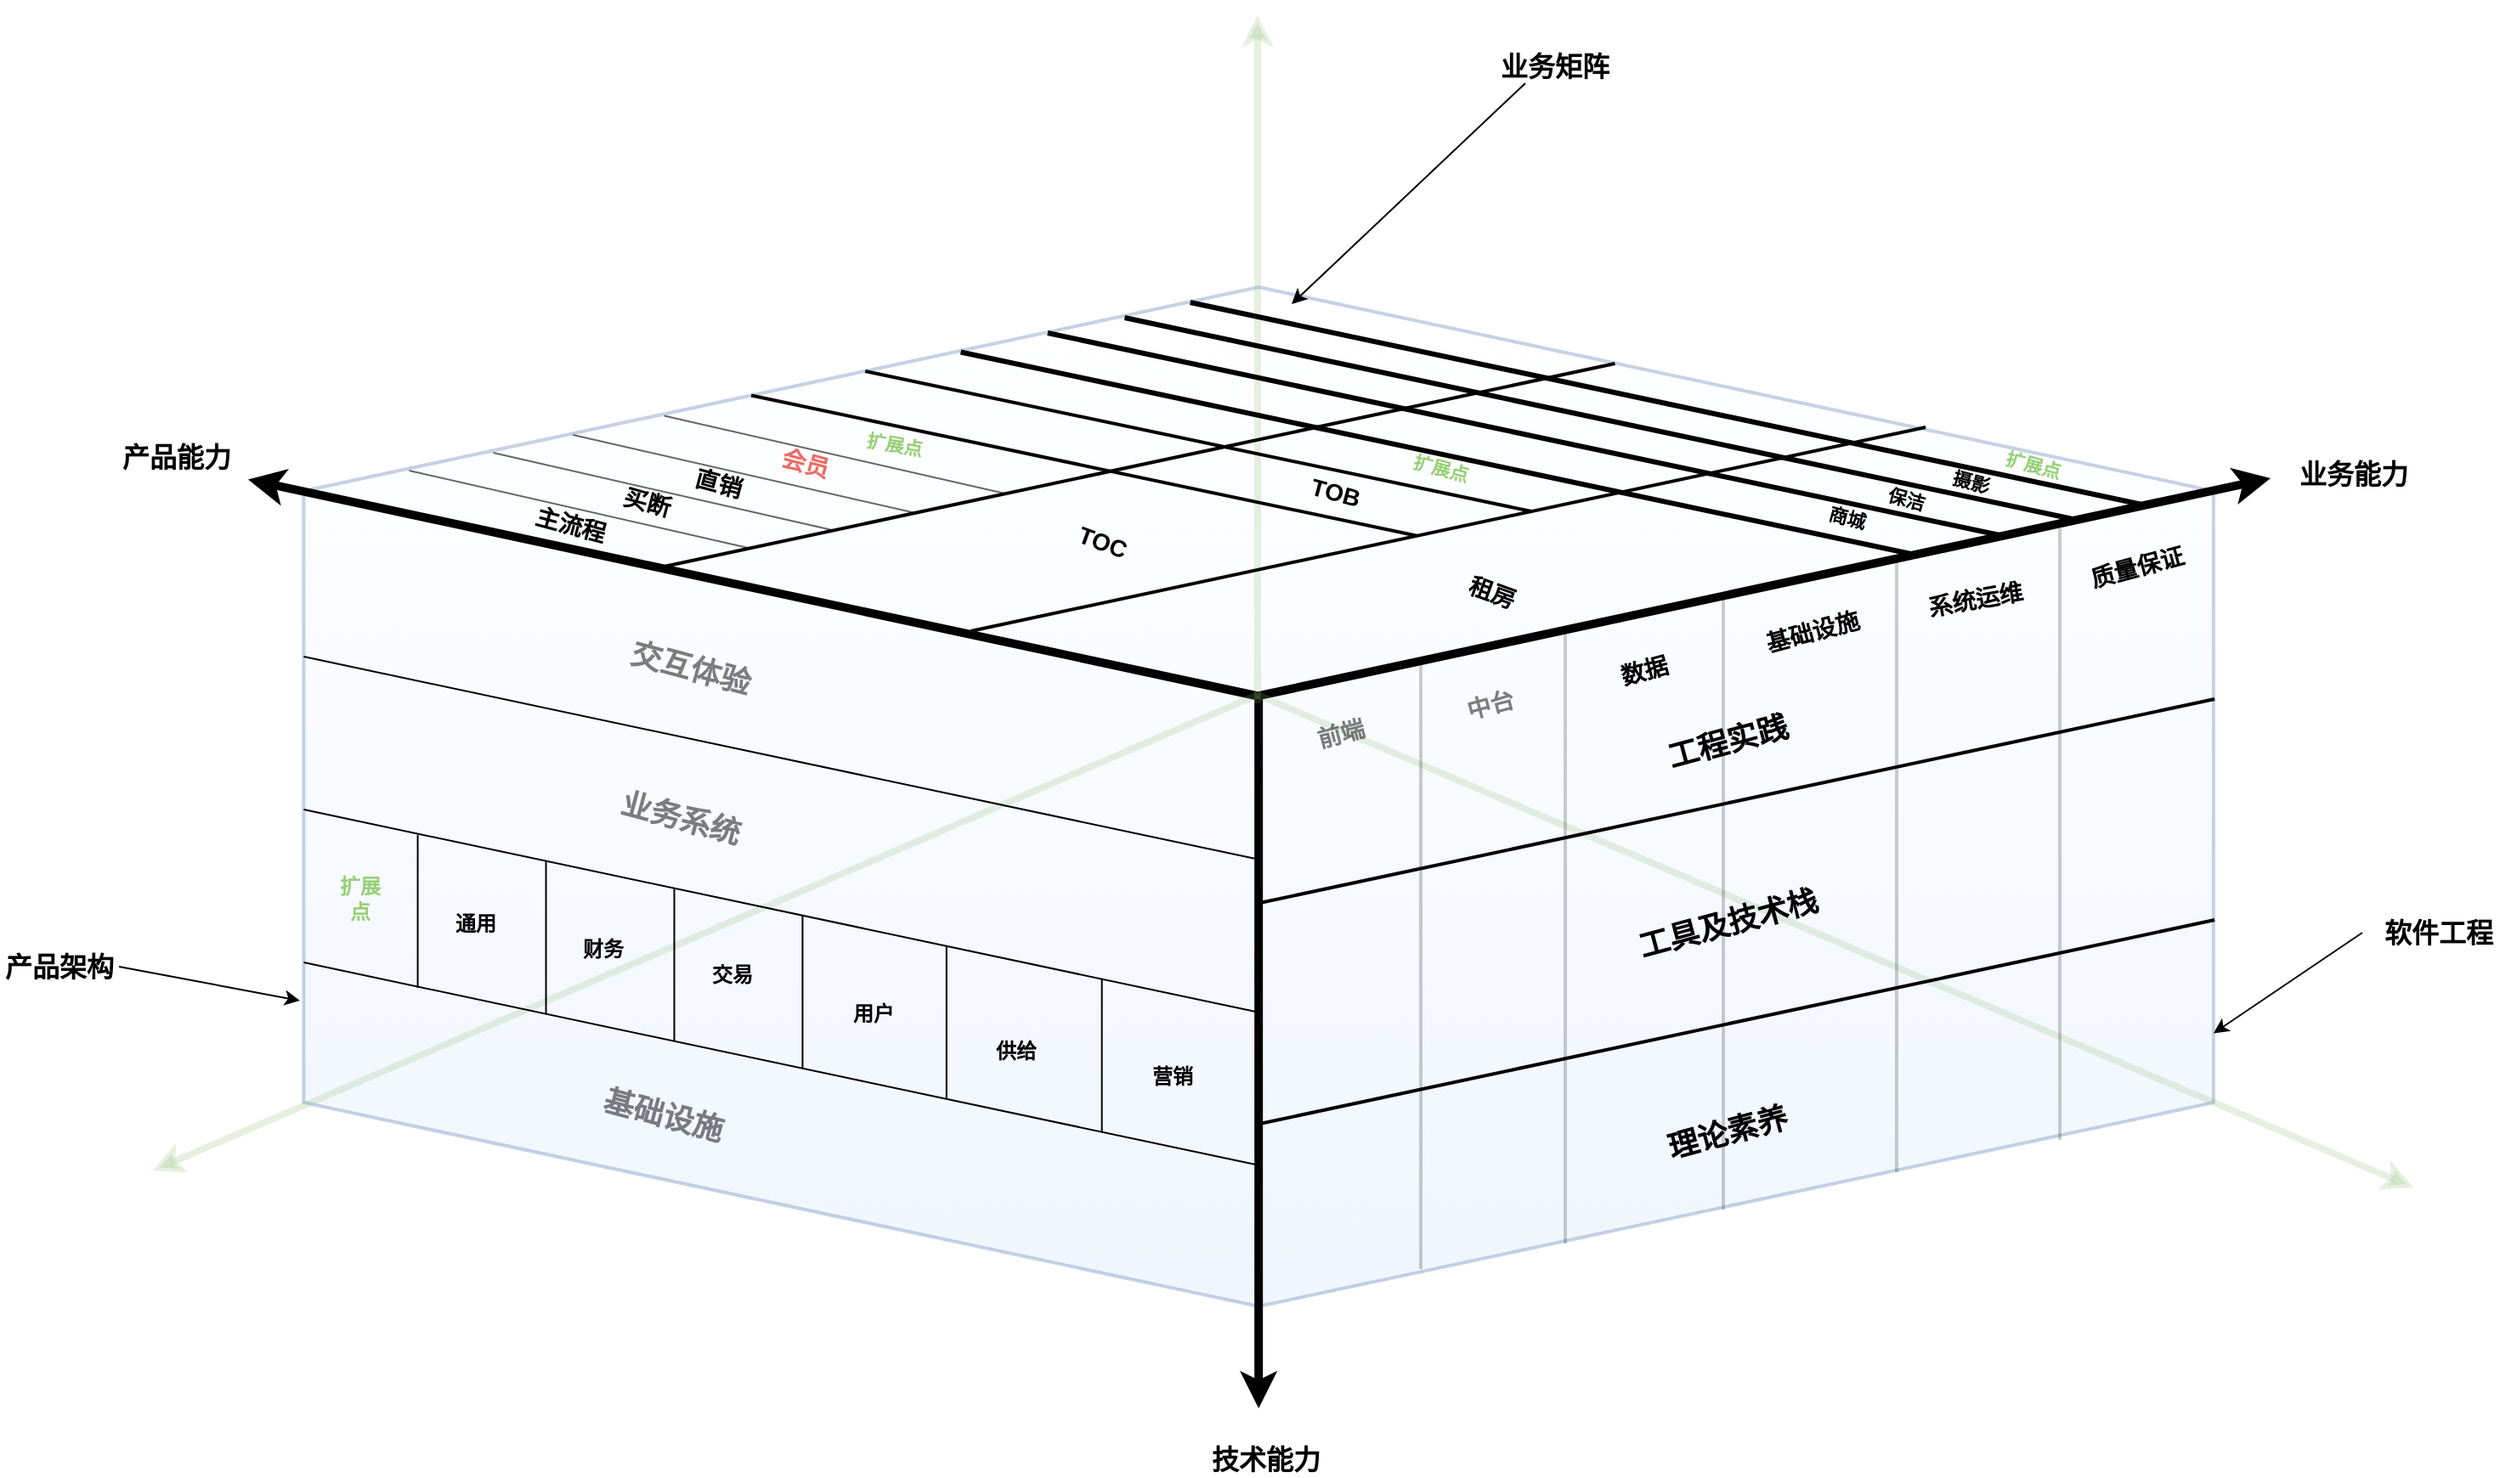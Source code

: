 <mxfile version="12.9.3" type="github" pages="3">
  <diagram id="XfgUZCqZ-UhJJhVUizb4" name="框架">
    <mxGraphModel dx="1321" dy="695" grid="1" gridSize="10" guides="1" tooltips="1" connect="1" arrows="1" fold="1" page="1" pageScale="1" pageWidth="827" pageHeight="1169" math="0" shadow="0">
      <root>
        <mxCell id="BNlpcu6FY4RgHqhrOH3b-0" />
        <mxCell id="e3R8xtYoDrwRmVbws1Fm-52" value="背景" parent="BNlpcu6FY4RgHqhrOH3b-0" />
        <mxCell id="e3R8xtYoDrwRmVbws1Fm-53" value="" style="html=1;verticalLabelPosition=bottom;align=center;labelBackgroundColor=#ffffff;verticalAlign=top;strokeWidth=2;strokeColor=#6c8ebf;shadow=0;dashed=0;shape=mxgraph.ios7.icons.cube;fillColor=#dae8fc;gradientColor=#FFFFFF;gradientDirection=north;opacity=40;" parent="e3R8xtYoDrwRmVbws1Fm-52" vertex="1">
          <mxGeometry x="268.706" y="260" width="1123.749" height="600" as="geometry" />
        </mxCell>
        <mxCell id="e3R8xtYoDrwRmVbws1Fm-64" value="" style="endArrow=classic;html=1;exitX=0.25;exitY=1;exitDx=0;exitDy=0;" parent="e3R8xtYoDrwRmVbws1Fm-52" source="e3R8xtYoDrwRmVbws1Fm-66" edge="1">
          <mxGeometry width="50" height="50" relative="1" as="geometry">
            <mxPoint x="790" y="160" as="sourcePoint" />
            <mxPoint x="850" y="270" as="targetPoint" />
          </mxGeometry>
        </mxCell>
        <mxCell id="e3R8xtYoDrwRmVbws1Fm-65" value="底层框架" parent="BNlpcu6FY4RgHqhrOH3b-0" />
        <mxCell id="e3R8xtYoDrwRmVbws1Fm-73" value="演进力量分析" parent="BNlpcu6FY4RgHqhrOH3b-0" />
        <mxCell id="e3R8xtYoDrwRmVbws1Fm-74" value="&lt;span style=&quot;font-size: 16px&quot;&gt;&lt;b&gt;产品能力&lt;/b&gt;&lt;/span&gt;" style="text;html=1;strokeColor=none;fillColor=none;align=center;verticalAlign=middle;whiteSpace=wrap;rounded=0;" parent="e3R8xtYoDrwRmVbws1Fm-73" vertex="1">
          <mxGeometry x="158.57" y="350" width="70" height="20" as="geometry" />
        </mxCell>
        <mxCell id="e3R8xtYoDrwRmVbws1Fm-75" value="" style="endArrow=classic;html=1;exitX=0.499;exitY=0.4;exitDx=0;exitDy=0;exitPerimeter=0;strokeWidth=5;" parent="e3R8xtYoDrwRmVbws1Fm-73" edge="1">
          <mxGeometry width="50" height="50" relative="1" as="geometry">
            <mxPoint x="830.296" y="500.75" as="sourcePoint" />
            <mxPoint x="236" y="373.25" as="targetPoint" />
          </mxGeometry>
        </mxCell>
        <mxCell id="e3R8xtYoDrwRmVbws1Fm-76" value="" style="endArrow=classic;html=1;exitX=0.5;exitY=0.401;exitDx=0;exitDy=0;exitPerimeter=0;strokeWidth=5;" parent="e3R8xtYoDrwRmVbws1Fm-73" edge="1">
          <mxGeometry width="50" height="50" relative="1" as="geometry">
            <mxPoint x="830.581" y="500.6" as="sourcePoint" />
            <mxPoint x="1426" y="372.5" as="targetPoint" />
          </mxGeometry>
        </mxCell>
        <mxCell id="e3R8xtYoDrwRmVbws1Fm-77" value="" style="endArrow=classic;html=1;strokeWidth=5;exitX=0.5;exitY=0.4;exitDx=0;exitDy=0;exitPerimeter=0;" parent="e3R8xtYoDrwRmVbws1Fm-73" edge="1">
          <mxGeometry width="50" height="50" relative="1" as="geometry">
            <mxPoint x="830.581" y="500" as="sourcePoint" />
            <mxPoint x="830.581" y="920" as="targetPoint" />
          </mxGeometry>
        </mxCell>
        <mxCell id="e3R8xtYoDrwRmVbws1Fm-78" value="&lt;span style=&quot;font-size: 16px&quot;&gt;&lt;b&gt;业务能力&lt;/b&gt;&lt;/span&gt;" style="text;html=1;strokeColor=none;fillColor=none;align=center;verticalAlign=middle;whiteSpace=wrap;rounded=0;" parent="e3R8xtYoDrwRmVbws1Fm-73" vertex="1">
          <mxGeometry x="1440" y="360" width="70" height="20" as="geometry" />
        </mxCell>
        <mxCell id="e3R8xtYoDrwRmVbws1Fm-79" value="&lt;span style=&quot;font-size: 16px&quot;&gt;&lt;b&gt;技术能力&lt;/b&gt;&lt;/span&gt;" style="text;html=1;strokeColor=none;fillColor=none;align=center;verticalAlign=middle;whiteSpace=wrap;rounded=0;" parent="e3R8xtYoDrwRmVbws1Fm-73" vertex="1">
          <mxGeometry x="800" y="940" width="70" height="20" as="geometry" />
        </mxCell>
        <mxCell id="e3R8xtYoDrwRmVbws1Fm-80" value="" style="endArrow=classic;html=1;fillColor=#d5e8d4;strokeColor=#82b366;strokeWidth=4;opacity=20;" parent="e3R8xtYoDrwRmVbws1Fm-73" edge="1">
          <mxGeometry width="50" height="50" relative="1" as="geometry">
            <mxPoint x="830" y="500" as="sourcePoint" />
            <mxPoint x="1510" y="790" as="targetPoint" />
          </mxGeometry>
        </mxCell>
        <mxCell id="e3R8xtYoDrwRmVbws1Fm-82" value="" style="endArrow=classic;html=1;fillColor=#d5e8d4;strokeColor=#82b366;opacity=20;strokeWidth=4;" parent="e3R8xtYoDrwRmVbws1Fm-73" edge="1">
          <mxGeometry width="50" height="50" relative="1" as="geometry">
            <mxPoint x="830" y="505" as="sourcePoint" />
            <mxPoint x="830" y="100" as="targetPoint" />
          </mxGeometry>
        </mxCell>
        <mxCell id="e3R8xtYoDrwRmVbws1Fm-83" value="" style="endArrow=classic;html=1;fillColor=#d5e8d4;strokeColor=#82b366;strokeWidth=4;opacity=20;" parent="e3R8xtYoDrwRmVbws1Fm-73" edge="1">
          <mxGeometry width="50" height="50" relative="1" as="geometry">
            <mxPoint x="830" y="500" as="sourcePoint" />
            <mxPoint x="180" y="780" as="targetPoint" />
          </mxGeometry>
        </mxCell>
        <mxCell id="BNlpcu6FY4RgHqhrOH3b-1" value="产品架构" parent="BNlpcu6FY4RgHqhrOH3b-0" />
        <mxCell id="e3R8xtYoDrwRmVbws1Fm-68" value="" style="endArrow=classic;html=1;entryX=-0.002;entryY=0.7;entryDx=0;entryDy=0;entryPerimeter=0;exitX=1;exitY=0.5;exitDx=0;exitDy=0;" parent="BNlpcu6FY4RgHqhrOH3b-1" source="e3R8xtYoDrwRmVbws1Fm-69" target="e3R8xtYoDrwRmVbws1Fm-53" edge="1">
          <mxGeometry width="50" height="50" relative="1" as="geometry">
            <mxPoint x="210" y="830" as="sourcePoint" />
            <mxPoint x="260" y="780" as="targetPoint" />
          </mxGeometry>
        </mxCell>
        <mxCell id="e3R8xtYoDrwRmVbws1Fm-70" value="" style="endArrow=classic;html=1;entryX=1;entryY=0.732;entryDx=0;entryDy=0;entryPerimeter=0;" parent="BNlpcu6FY4RgHqhrOH3b-1" target="e3R8xtYoDrwRmVbws1Fm-53" edge="1">
          <mxGeometry width="50" height="50" relative="1" as="geometry">
            <mxPoint x="1480" y="640" as="sourcePoint" />
            <mxPoint x="1510" y="800" as="targetPoint" />
          </mxGeometry>
        </mxCell>
        <mxCell id="e3R8xtYoDrwRmVbws1Fm-1" value="业务矩阵" parent="BNlpcu6FY4RgHqhrOH3b-0" />
        <mxCell id="e3R8xtYoDrwRmVbws1Fm-4" value="" style="endArrow=none;html=1;exitX=0.5;exitY=0.999;exitDx=0;exitDy=0;exitPerimeter=0;entryX=0;entryY=0.8;entryDx=0;entryDy=0;entryPerimeter=0;" parent="e3R8xtYoDrwRmVbws1Fm-1" edge="1">
          <mxGeometry width="50" height="50" relative="1" as="geometry">
            <mxPoint x="830.581" y="686.9" as="sourcePoint" />
            <mxPoint x="268.706" y="567.5" as="targetPoint" />
          </mxGeometry>
        </mxCell>
        <mxCell id="e3R8xtYoDrwRmVbws1Fm-5" value="" style="endArrow=none;html=1;exitX=0.5;exitY=0.999;exitDx=0;exitDy=0;exitPerimeter=0;entryX=0;entryY=0.8;entryDx=0;entryDy=0;entryPerimeter=0;" parent="e3R8xtYoDrwRmVbws1Fm-1" edge="1">
          <mxGeometry width="50" height="50" relative="1" as="geometry">
            <mxPoint x="830.581" y="776.9" as="sourcePoint" />
            <mxPoint x="268.706" y="657.5" as="targetPoint" />
          </mxGeometry>
        </mxCell>
        <mxCell id="e3R8xtYoDrwRmVbws1Fm-6" value="" style="endArrow=none;html=1;exitX=0.5;exitY=0.999;exitDx=0;exitDy=0;exitPerimeter=0;entryX=0;entryY=0.8;entryDx=0;entryDy=0;entryPerimeter=0;" parent="e3R8xtYoDrwRmVbws1Fm-1" edge="1">
          <mxGeometry width="50" height="50" relative="1" as="geometry">
            <mxPoint x="830.581" y="596.9" as="sourcePoint" />
            <mxPoint x="268.706" y="477.5" as="targetPoint" />
          </mxGeometry>
        </mxCell>
        <mxCell id="e3R8xtYoDrwRmVbws1Fm-7" value="" style="endArrow=none;html=1;exitX=0.5;exitY=0.999;exitDx=0;exitDy=0;exitPerimeter=0;entryX=0;entryY=0.8;entryDx=0;entryDy=0;entryPerimeter=0;strokeWidth=3;" parent="e3R8xtYoDrwRmVbws1Fm-1" edge="1">
          <mxGeometry width="50" height="50" relative="1" as="geometry">
            <mxPoint x="1217.184" y="417.65" as="sourcePoint" />
            <mxPoint x="655.309" y="298.25" as="targetPoint" />
          </mxGeometry>
        </mxCell>
        <mxCell id="e3R8xtYoDrwRmVbws1Fm-8" value="" style="endArrow=none;html=1;" parent="e3R8xtYoDrwRmVbws1Fm-1" edge="1">
          <mxGeometry width="50" height="50" relative="1" as="geometry">
            <mxPoint x="738.333" y="757.25" as="sourcePoint" />
            <mxPoint x="738.333" y="667.25" as="targetPoint" />
          </mxGeometry>
        </mxCell>
        <mxCell id="e3R8xtYoDrwRmVbws1Fm-9" value="" style="endArrow=none;html=1;" parent="e3R8xtYoDrwRmVbws1Fm-1" edge="1">
          <mxGeometry width="50" height="50" relative="1" as="geometry">
            <mxPoint x="646.923" y="737.75" as="sourcePoint" />
            <mxPoint x="646.923" y="647.75" as="targetPoint" />
          </mxGeometry>
        </mxCell>
        <mxCell id="e3R8xtYoDrwRmVbws1Fm-10" value="" style="endArrow=none;html=1;" parent="e3R8xtYoDrwRmVbws1Fm-1" edge="1">
          <mxGeometry width="50" height="50" relative="1" as="geometry">
            <mxPoint x="562.223" y="719.75" as="sourcePoint" />
            <mxPoint x="562.223" y="629.75" as="targetPoint" />
          </mxGeometry>
        </mxCell>
        <mxCell id="e3R8xtYoDrwRmVbws1Fm-11" value="" style="endArrow=none;html=1;" parent="e3R8xtYoDrwRmVbws1Fm-1" edge="1">
          <mxGeometry width="50" height="50" relative="1" as="geometry">
            <mxPoint x="411.271" y="687.5" as="sourcePoint" />
            <mxPoint x="411.271" y="597.5" as="targetPoint" />
          </mxGeometry>
        </mxCell>
        <mxCell id="e3R8xtYoDrwRmVbws1Fm-12" value="" style="endArrow=none;html=1;" parent="e3R8xtYoDrwRmVbws1Fm-1" edge="1">
          <mxGeometry width="50" height="50" relative="1" as="geometry">
            <mxPoint x="335.796" y="672.5" as="sourcePoint" />
            <mxPoint x="335.796" y="582.5" as="targetPoint" />
          </mxGeometry>
        </mxCell>
        <mxCell id="e3R8xtYoDrwRmVbws1Fm-13" value="" style="endArrow=none;html=1;" parent="e3R8xtYoDrwRmVbws1Fm-1" edge="1">
          <mxGeometry width="50" height="50" relative="1" as="geometry">
            <mxPoint x="486.747" y="704" as="sourcePoint" />
            <mxPoint x="486.747" y="614" as="targetPoint" />
          </mxGeometry>
        </mxCell>
        <mxCell id="e3R8xtYoDrwRmVbws1Fm-14" value="&lt;b&gt;&lt;font style=&quot;font-size: 18px&quot;&gt;业务系统&lt;/font&gt;&lt;/b&gt;" style="text;html=1;strokeColor=none;fillColor=none;align=center;verticalAlign=middle;whiteSpace=wrap;rounded=0;rotation=15;textOpacity=50;" parent="e3R8xtYoDrwRmVbws1Fm-1" vertex="1">
          <mxGeometry x="435.574" y="565.82" width="109.02" height="15.0" as="geometry" />
        </mxCell>
        <mxCell id="e3R8xtYoDrwRmVbws1Fm-15" value="&lt;span style=&quot;font-size: 18px&quot;&gt;&lt;b&gt;交互体验&lt;/b&gt;&lt;/span&gt;" style="text;html=1;strokeColor=none;fillColor=none;align=center;verticalAlign=middle;whiteSpace=wrap;rounded=0;rotation=15;textOpacity=50;" parent="e3R8xtYoDrwRmVbws1Fm-1" vertex="1">
          <mxGeometry x="442.364" y="477.5" width="109.02" height="15.0" as="geometry" />
        </mxCell>
        <mxCell id="e3R8xtYoDrwRmVbws1Fm-16" value="&lt;b&gt;营销&lt;/b&gt;" style="text;html=1;strokeColor=none;fillColor=none;align=center;verticalAlign=middle;whiteSpace=wrap;rounded=0;" parent="e3R8xtYoDrwRmVbws1Fm-1" vertex="1">
          <mxGeometry x="763.491" y="717.5" width="33.545" height="15.0" as="geometry" />
        </mxCell>
        <mxCell id="e3R8xtYoDrwRmVbws1Fm-17" value="&lt;b&gt;供给&lt;/b&gt;" style="text;html=1;strokeColor=none;fillColor=none;align=center;verticalAlign=middle;whiteSpace=wrap;rounded=0;" parent="e3R8xtYoDrwRmVbws1Fm-1" vertex="1">
          <mxGeometry x="671.243" y="702.5" width="33.545" height="15.0" as="geometry" />
        </mxCell>
        <mxCell id="e3R8xtYoDrwRmVbws1Fm-18" value="&lt;b&gt;用户&lt;/b&gt;" style="text;html=1;strokeColor=none;fillColor=none;align=center;verticalAlign=middle;whiteSpace=wrap;rounded=0;" parent="e3R8xtYoDrwRmVbws1Fm-1" vertex="1">
          <mxGeometry x="587.381" y="680" width="33.545" height="15.0" as="geometry" />
        </mxCell>
        <mxCell id="e3R8xtYoDrwRmVbws1Fm-19" value="&lt;b&gt;交易&lt;/b&gt;" style="text;html=1;strokeColor=none;fillColor=none;align=center;verticalAlign=middle;whiteSpace=wrap;rounded=0;" parent="e3R8xtYoDrwRmVbws1Fm-1" vertex="1">
          <mxGeometry x="503.519" y="657.5" width="33.545" height="15.0" as="geometry" />
        </mxCell>
        <mxCell id="e3R8xtYoDrwRmVbws1Fm-20" value="&lt;b&gt;财务&lt;/b&gt;" style="text;html=1;strokeColor=none;fillColor=none;align=center;verticalAlign=middle;whiteSpace=wrap;rounded=0;" parent="e3R8xtYoDrwRmVbws1Fm-1" vertex="1">
          <mxGeometry x="428.044" y="642.5" width="33.545" height="15.0" as="geometry" />
        </mxCell>
        <mxCell id="e3R8xtYoDrwRmVbws1Fm-21" value="&lt;b&gt;通用&lt;/b&gt;" style="text;html=1;strokeColor=none;fillColor=none;align=center;verticalAlign=middle;whiteSpace=wrap;rounded=0;" parent="e3R8xtYoDrwRmVbws1Fm-1" vertex="1">
          <mxGeometry x="352.568" y="627.5" width="33.545" height="15.0" as="geometry" />
        </mxCell>
        <mxCell id="e3R8xtYoDrwRmVbws1Fm-22" value="&lt;b&gt;&lt;font color=&quot;#97d077&quot;&gt;扩展点&lt;/font&gt;&lt;/b&gt;" style="text;html=1;strokeColor=none;fillColor=none;align=center;verticalAlign=middle;whiteSpace=wrap;rounded=0;" parent="e3R8xtYoDrwRmVbws1Fm-1" vertex="1">
          <mxGeometry x="285.479" y="612.5" width="33.545" height="15.0" as="geometry" />
        </mxCell>
        <mxCell id="e3R8xtYoDrwRmVbws1Fm-23" value="&lt;span style=&quot;font-size: 18px&quot;&gt;&lt;b&gt;基础设施&lt;/b&gt;&lt;/span&gt;" style="text;html=1;strokeColor=none;fillColor=none;align=center;verticalAlign=middle;whiteSpace=wrap;rounded=0;rotation=15;opacity=60;textOpacity=50;" parent="e3R8xtYoDrwRmVbws1Fm-1" vertex="1">
          <mxGeometry x="426.06" y="740" width="109.02" height="15.0" as="geometry" />
        </mxCell>
        <mxCell id="e3R8xtYoDrwRmVbws1Fm-27" value="" style="endArrow=none;html=1;exitX=0.5;exitY=0.999;exitDx=0;exitDy=0;exitPerimeter=0;entryX=0;entryY=0.8;entryDx=0;entryDy=0;entryPerimeter=0;strokeWidth=3;" parent="e3R8xtYoDrwRmVbws1Fm-1" edge="1">
          <mxGeometry width="50" height="50" relative="1" as="geometry">
            <mxPoint x="1268.34" y="406.4" as="sourcePoint" />
            <mxPoint x="706.465" y="287" as="targetPoint" />
          </mxGeometry>
        </mxCell>
        <mxCell id="e3R8xtYoDrwRmVbws1Fm-28" value="" style="endArrow=none;html=1;exitX=0.5;exitY=0.999;exitDx=0;exitDy=0;exitPerimeter=0;entryX=0;entryY=0.8;entryDx=0;entryDy=0;entryPerimeter=0;strokeWidth=3;" parent="e3R8xtYoDrwRmVbws1Fm-1" edge="1">
          <mxGeometry width="50" height="50" relative="1" as="geometry">
            <mxPoint x="1313.625" y="397.4" as="sourcePoint" />
            <mxPoint x="751.751" y="278" as="targetPoint" />
          </mxGeometry>
        </mxCell>
        <mxCell id="e3R8xtYoDrwRmVbws1Fm-29" value="" style="endArrow=none;html=1;exitX=0.5;exitY=0.999;exitDx=0;exitDy=0;exitPerimeter=0;entryX=0;entryY=0.8;entryDx=0;entryDy=0;entryPerimeter=0;strokeWidth=3;" parent="e3R8xtYoDrwRmVbws1Fm-1" edge="1">
          <mxGeometry width="50" height="50" relative="1" as="geometry">
            <mxPoint x="1352.202" y="388.4" as="sourcePoint" />
            <mxPoint x="790.327" y="269" as="targetPoint" />
          </mxGeometry>
        </mxCell>
        <mxCell id="e3R8xtYoDrwRmVbws1Fm-30" value="" style="endArrow=none;html=1;strokeWidth=2;exitX=0.5;exitY=1;exitDx=0;exitDy=0;exitPerimeter=0;entryX=1;entryY=0.8;entryDx=0;entryDy=0;entryPerimeter=0;" parent="e3R8xtYoDrwRmVbws1Fm-1" edge="1">
          <mxGeometry width="50" height="50" relative="1" as="geometry">
            <mxPoint x="661.18" y="462.5" as="sourcePoint" />
            <mxPoint x="1223.054" y="342.5" as="targetPoint" />
          </mxGeometry>
        </mxCell>
        <mxCell id="e3R8xtYoDrwRmVbws1Fm-31" value="" style="endArrow=none;html=1;strokeWidth=2;exitX=0.5;exitY=1;exitDx=0;exitDy=0;exitPerimeter=0;entryX=1;entryY=0.8;entryDx=0;entryDy=0;entryPerimeter=0;" parent="e3R8xtYoDrwRmVbws1Fm-1" edge="1">
          <mxGeometry width="50" height="50" relative="1" as="geometry">
            <mxPoint x="478.361" y="425" as="sourcePoint" />
            <mxPoint x="1040.235" y="305" as="targetPoint" />
          </mxGeometry>
        </mxCell>
        <mxCell id="e3R8xtYoDrwRmVbws1Fm-32" value="" style="endArrow=none;html=1;exitX=0.5;exitY=0.999;exitDx=0;exitDy=0;exitPerimeter=0;strokeWidth=2;" parent="e3R8xtYoDrwRmVbws1Fm-1" edge="1">
          <mxGeometry width="50" height="50" relative="1" as="geometry">
            <mxPoint x="923.667" y="406.4" as="sourcePoint" />
            <mxPoint x="532.032" y="323.75" as="targetPoint" />
          </mxGeometry>
        </mxCell>
        <mxCell id="e3R8xtYoDrwRmVbws1Fm-33" value="" style="endArrow=none;html=1;entryX=0.141;entryY=0.145;entryDx=0;entryDy=0;entryPerimeter=0;opacity=60;" parent="e3R8xtYoDrwRmVbws1Fm-1" edge="1">
          <mxGeometry width="50" height="50" relative="1" as="geometry">
            <mxPoint x="627.635" y="392.75" as="sourcePoint" />
            <mxPoint x="427.155" y="347" as="targetPoint" />
          </mxGeometry>
        </mxCell>
        <mxCell id="e3R8xtYoDrwRmVbws1Fm-34" value="&lt;b&gt;&lt;font style=&quot;font-size: 14px&quot;&gt;租房&lt;/font&gt;&lt;/b&gt;" style="text;html=1;strokeColor=none;fillColor=none;align=center;verticalAlign=middle;whiteSpace=wrap;rounded=0;rotation=20;" parent="e3R8xtYoDrwRmVbws1Fm-1" vertex="1">
          <mxGeometry x="939.6" y="432.5" width="56.4" height="15" as="geometry" />
        </mxCell>
        <mxCell id="e3R8xtYoDrwRmVbws1Fm-35" value="&lt;span style=&quot;font-size: 14px&quot;&gt;&lt;b&gt;TOC&lt;/b&gt;&lt;/span&gt;" style="text;html=1;strokeColor=none;fillColor=none;align=center;verticalAlign=middle;whiteSpace=wrap;rounded=0;rotation=20;" parent="e3R8xtYoDrwRmVbws1Fm-1" vertex="1">
          <mxGeometry x="721.56" y="402.5" width="33.545" height="15.0" as="geometry" />
        </mxCell>
        <mxCell id="e3R8xtYoDrwRmVbws1Fm-36" value="&lt;span style=&quot;font-size: 14px&quot;&gt;&lt;b&gt;TOB&lt;/b&gt;&lt;/span&gt;" style="text;html=1;strokeColor=none;fillColor=none;align=center;verticalAlign=middle;whiteSpace=wrap;rounded=0;rotation=15;" parent="e3R8xtYoDrwRmVbws1Fm-1" vertex="1">
          <mxGeometry x="855.13" y="373.5" width="41.87" height="15" as="geometry" />
        </mxCell>
        <mxCell id="e3R8xtYoDrwRmVbws1Fm-37" value="" style="endArrow=none;html=1;exitX=0.5;exitY=0.999;exitDx=0;exitDy=0;exitPerimeter=0;strokeWidth=2;" parent="e3R8xtYoDrwRmVbws1Fm-1" edge="1">
          <mxGeometry width="50" height="50" relative="1" as="geometry">
            <mxPoint x="991.595" y="392.15" as="sourcePoint" />
            <mxPoint x="599.122" y="309.5" as="targetPoint" />
          </mxGeometry>
        </mxCell>
        <mxCell id="e3R8xtYoDrwRmVbws1Fm-38" value="&lt;b&gt;&lt;font style=&quot;font-size: 11px&quot; color=&quot;#97d077&quot;&gt;扩展点&lt;/font&gt;&lt;/b&gt;" style="text;html=1;strokeColor=none;fillColor=none;align=center;verticalAlign=middle;whiteSpace=wrap;rounded=0;rotation=15;" parent="e3R8xtYoDrwRmVbws1Fm-1" vertex="1">
          <mxGeometry x="903.06" y="359.5" width="69.94" height="15" as="geometry" />
        </mxCell>
        <mxCell id="e3R8xtYoDrwRmVbws1Fm-39" value="" style="endArrow=none;html=1;entryX=0.141;entryY=0.145;entryDx=0;entryDy=0;entryPerimeter=0;opacity=60;" parent="e3R8xtYoDrwRmVbws1Fm-1" edge="1">
          <mxGeometry width="50" height="50" relative="1" as="geometry">
            <mxPoint x="531.194" y="413.75" as="sourcePoint" />
            <mxPoint x="330.714" y="368.0" as="targetPoint" />
          </mxGeometry>
        </mxCell>
        <mxCell id="e3R8xtYoDrwRmVbws1Fm-40" value="" style="endArrow=none;html=1;entryX=0.141;entryY=0.145;entryDx=0;entryDy=0;entryPerimeter=0;opacity=60;" parent="e3R8xtYoDrwRmVbws1Fm-1" edge="1">
          <mxGeometry width="50" height="50" relative="1" as="geometry">
            <mxPoint x="580.672" y="403.25" as="sourcePoint" />
            <mxPoint x="380.192" y="357.5" as="targetPoint" />
          </mxGeometry>
        </mxCell>
        <mxCell id="e3R8xtYoDrwRmVbws1Fm-41" value="" style="endArrow=none;html=1;entryX=0.141;entryY=0.145;entryDx=0;entryDy=0;entryPerimeter=0;opacity=60;" parent="e3R8xtYoDrwRmVbws1Fm-1" edge="1">
          <mxGeometry width="50" height="50" relative="1" as="geometry">
            <mxPoint x="681.307" y="381.5" as="sourcePoint" />
            <mxPoint x="480.826" y="335.75" as="targetPoint" />
          </mxGeometry>
        </mxCell>
        <mxCell id="e3R8xtYoDrwRmVbws1Fm-42" value="&lt;span style=&quot;font-size: 11px&quot;&gt;&lt;b&gt;&lt;font color=&quot;#97d077&quot;&gt;扩展点&lt;/font&gt;&lt;/b&gt;&lt;/span&gt;" style="text;html=1;strokeColor=none;fillColor=none;align=center;verticalAlign=middle;whiteSpace=wrap;rounded=0;rotation=15;" parent="e3R8xtYoDrwRmVbws1Fm-1" vertex="1">
          <mxGeometry x="1266" y="357.5" width="40.92" height="15" as="geometry" />
        </mxCell>
        <mxCell id="e3R8xtYoDrwRmVbws1Fm-43" value="&lt;span style=&quot;font-size: 11px&quot;&gt;&lt;b&gt;摄影&lt;/b&gt;&lt;/span&gt;" style="text;html=1;strokeColor=none;fillColor=none;align=center;verticalAlign=middle;whiteSpace=wrap;rounded=0;rotation=15;" parent="e3R8xtYoDrwRmVbws1Fm-1" vertex="1">
          <mxGeometry x="1233.118" y="367.25" width="33.545" height="15.0" as="geometry" />
        </mxCell>
        <mxCell id="e3R8xtYoDrwRmVbws1Fm-44" value="&lt;span style=&quot;font-size: 11px&quot;&gt;&lt;b&gt;保洁&lt;/b&gt;&lt;/span&gt;" style="text;html=1;strokeColor=none;fillColor=none;align=center;verticalAlign=middle;whiteSpace=wrap;rounded=0;rotation=15;" parent="e3R8xtYoDrwRmVbws1Fm-1" vertex="1">
          <mxGeometry x="1194.541" y="377" width="33.545" height="15.0" as="geometry" />
        </mxCell>
        <mxCell id="e3R8xtYoDrwRmVbws1Fm-45" value="&lt;span style=&quot;font-size: 11px&quot;&gt;&lt;b&gt;商城&lt;/b&gt;&lt;/span&gt;" style="text;html=1;strokeColor=none;fillColor=none;align=center;verticalAlign=middle;whiteSpace=wrap;rounded=0;rotation=15;" parent="e3R8xtYoDrwRmVbws1Fm-1" vertex="1">
          <mxGeometry x="1159.998" y="388.5" width="33.545" height="15.0" as="geometry" />
        </mxCell>
        <mxCell id="e3R8xtYoDrwRmVbws1Fm-46" value="&lt;b&gt;&lt;font style=&quot;font-size: 11px&quot; color=&quot;#97d077&quot;&gt;扩展点&lt;/font&gt;&lt;/b&gt;" style="text;html=1;strokeColor=none;fillColor=none;align=center;verticalAlign=middle;whiteSpace=wrap;rounded=0;rotation=10;" parent="e3R8xtYoDrwRmVbws1Fm-1" vertex="1">
          <mxGeometry x="596" y="345.5" width="40.86" height="15" as="geometry" />
        </mxCell>
        <mxCell id="e3R8xtYoDrwRmVbws1Fm-47" value="&lt;span style=&quot;font-size: 14px&quot;&gt;&lt;b&gt;主流程&lt;/b&gt;&lt;/span&gt;" style="text;html=1;strokeColor=none;fillColor=none;align=center;verticalAlign=middle;whiteSpace=wrap;rounded=0;rotation=15;" parent="e3R8xtYoDrwRmVbws1Fm-1" vertex="1">
          <mxGeometry x="394.5" y="392" width="61.5" height="15" as="geometry" />
        </mxCell>
        <mxCell id="e3R8xtYoDrwRmVbws1Fm-48" value="&lt;span style=&quot;font-size: 14px&quot;&gt;&lt;b&gt;买断&lt;/b&gt;&lt;/span&gt;" style="text;html=1;strokeColor=none;fillColor=none;align=center;verticalAlign=middle;whiteSpace=wrap;rounded=0;rotation=15;" parent="e3R8xtYoDrwRmVbws1Fm-1" vertex="1">
          <mxGeometry x="441.43" y="379" width="59.57" height="15" as="geometry" />
        </mxCell>
        <mxCell id="e3R8xtYoDrwRmVbws1Fm-49" value="&lt;span style=&quot;font-size: 14px&quot;&gt;&lt;b&gt;直销&lt;/b&gt;&lt;/span&gt;" style="text;html=1;strokeColor=none;fillColor=none;align=center;verticalAlign=middle;whiteSpace=wrap;rounded=0;rotation=15;" parent="e3R8xtYoDrwRmVbws1Fm-1" vertex="1">
          <mxGeometry x="483.43" y="368" width="59.57" height="15" as="geometry" />
        </mxCell>
        <mxCell id="e3R8xtYoDrwRmVbws1Fm-50" value="&lt;span style=&quot;font-size: 14px&quot;&gt;&lt;b&gt;&lt;font color=&quot;#ea6b66&quot;&gt;会员&lt;/font&gt;&lt;/b&gt;&lt;/span&gt;" style="text;html=1;strokeColor=none;fillColor=none;align=center;verticalAlign=middle;whiteSpace=wrap;rounded=0;rotation=15;" parent="e3R8xtYoDrwRmVbws1Fm-1" vertex="1">
          <mxGeometry x="534" y="356.5" width="59.57" height="15" as="geometry" />
        </mxCell>
        <mxCell id="e3R8xtYoDrwRmVbws1Fm-66" value="&lt;span style=&quot;font-size: 16px&quot;&gt;&lt;b&gt;业务矩阵&lt;/b&gt;&lt;/span&gt;" style="text;html=1;strokeColor=none;fillColor=none;align=center;verticalAlign=middle;whiteSpace=wrap;rounded=0;" parent="e3R8xtYoDrwRmVbws1Fm-1" vertex="1">
          <mxGeometry x="970" y="120" width="70" height="20" as="geometry" />
        </mxCell>
        <mxCell id="e3R8xtYoDrwRmVbws1Fm-69" value="&lt;span style=&quot;font-size: 16px&quot;&gt;&lt;b&gt;产品架构&lt;/b&gt;&lt;/span&gt;" style="text;html=1;strokeColor=none;fillColor=none;align=center;verticalAlign=middle;whiteSpace=wrap;rounded=0;" parent="e3R8xtYoDrwRmVbws1Fm-1" vertex="1">
          <mxGeometry x="90" y="650" width="70" height="20" as="geometry" />
        </mxCell>
        <mxCell id="e3R8xtYoDrwRmVbws1Fm-71" value="&lt;span style=&quot;font-size: 16px&quot;&gt;&lt;b&gt;软件工程&lt;/b&gt;&lt;/span&gt;" style="text;html=1;strokeColor=none;fillColor=none;align=center;verticalAlign=middle;whiteSpace=wrap;rounded=0;" parent="e3R8xtYoDrwRmVbws1Fm-1" vertex="1">
          <mxGeometry x="1490" y="630" width="70" height="20" as="geometry" />
        </mxCell>
        <mxCell id="e3R8xtYoDrwRmVbws1Fm-102" value="&lt;font style=&quot;font-size: 14px&quot;&gt;&lt;b&gt;前端&lt;/b&gt;&lt;/font&gt;" style="text;html=1;strokeColor=none;fillColor=none;align=center;verticalAlign=middle;whiteSpace=wrap;rounded=0;rotation=-15;textOpacity=50;" parent="e3R8xtYoDrwRmVbws1Fm-1" vertex="1">
          <mxGeometry x="862.491" y="515.5" width="33.545" height="15.0" as="geometry" />
        </mxCell>
        <mxCell id="e3R8xtYoDrwRmVbws1Fm-103" value="中台" style="text;html=1;strokeColor=none;fillColor=none;align=center;verticalAlign=middle;whiteSpace=wrap;rounded=0;fontSize=14;fontStyle=1;rotation=-15;textOpacity=50;" parent="e3R8xtYoDrwRmVbws1Fm-1" vertex="1">
          <mxGeometry x="950.491" y="498.5" width="33.545" height="15.0" as="geometry" />
        </mxCell>
        <mxCell id="e3R8xtYoDrwRmVbws1Fm-106" value="基础设施" style="text;html=1;strokeColor=none;fillColor=none;align=center;verticalAlign=middle;whiteSpace=wrap;rounded=0;fontSize=14;fontStyle=1;rotation=-15;" parent="e3R8xtYoDrwRmVbws1Fm-1" vertex="1">
          <mxGeometry x="1123.49" y="455.5" width="66.51" height="15" as="geometry" />
        </mxCell>
        <mxCell id="e3R8xtYoDrwRmVbws1Fm-107" value="系统运维" style="text;html=1;strokeColor=none;fillColor=none;align=center;verticalAlign=middle;whiteSpace=wrap;rounded=0;fontSize=14;fontStyle=1;rotation=-10;" parent="e3R8xtYoDrwRmVbws1Fm-1" vertex="1">
          <mxGeometry x="1219.49" y="436.5" width="66.51" height="15" as="geometry" />
        </mxCell>
        <mxCell id="e3R8xtYoDrwRmVbws1Fm-110" value="质量保证" style="text;html=1;strokeColor=none;fillColor=none;align=center;verticalAlign=middle;whiteSpace=wrap;rounded=0;fontSize=14;fontStyle=1;rotation=-15;" parent="e3R8xtYoDrwRmVbws1Fm-1" vertex="1">
          <mxGeometry x="1314.49" y="417.5" width="66.51" height="15" as="geometry" />
        </mxCell>
        <mxCell id="e3R8xtYoDrwRmVbws1Fm-112" value="数据" style="text;html=1;strokeColor=none;fillColor=none;align=center;verticalAlign=middle;whiteSpace=wrap;rounded=0;fontSize=14;fontStyle=1;rotation=-15;" parent="e3R8xtYoDrwRmVbws1Fm-1" vertex="1">
          <mxGeometry x="1032.2" y="478.3" width="50.51" height="15" as="geometry" />
        </mxCell>
        <mxCell id="e3R8xtYoDrwRmVbws1Fm-54" value="软件工程" parent="BNlpcu6FY4RgHqhrOH3b-0" />
        <mxCell id="e3R8xtYoDrwRmVbws1Fm-96" value="" style="endArrow=none;html=1;strokeWidth=2;opacity=20;" parent="e3R8xtYoDrwRmVbws1Fm-54" edge="1">
          <mxGeometry width="50" height="50" relative="1" as="geometry">
            <mxPoint x="926" y="838" as="sourcePoint" />
            <mxPoint x="926" y="478" as="targetPoint" />
          </mxGeometry>
        </mxCell>
        <mxCell id="e3R8xtYoDrwRmVbws1Fm-97" value="" style="endArrow=none;html=1;strokeWidth=2;exitX=0.5;exitY=1;exitDx=0;exitDy=0;exitPerimeter=0;entryX=1;entryY=0.8;entryDx=0;entryDy=0;entryPerimeter=0;" parent="e3R8xtYoDrwRmVbws1Fm-54" edge="1">
          <mxGeometry width="50" height="50" relative="1" as="geometry">
            <mxPoint x="831.18" y="622.5" as="sourcePoint" />
            <mxPoint x="1393.054" y="502.5" as="targetPoint" />
          </mxGeometry>
        </mxCell>
        <mxCell id="e3R8xtYoDrwRmVbws1Fm-98" value="" style="endArrow=none;html=1;strokeWidth=2;exitX=0.5;exitY=1;exitDx=0;exitDy=0;exitPerimeter=0;entryX=1;entryY=0.8;entryDx=0;entryDy=0;entryPerimeter=0;" parent="e3R8xtYoDrwRmVbws1Fm-54" edge="1">
          <mxGeometry width="50" height="50" relative="1" as="geometry">
            <mxPoint x="831.18" y="752.5" as="sourcePoint" />
            <mxPoint x="1393.054" y="632.5" as="targetPoint" />
          </mxGeometry>
        </mxCell>
        <mxCell id="e3R8xtYoDrwRmVbws1Fm-99" value="&lt;span style=&quot;font-size: 18px&quot;&gt;&lt;b&gt;理论素养&lt;/b&gt;&lt;/span&gt;" style="text;html=1;strokeColor=none;fillColor=none;align=center;verticalAlign=middle;whiteSpace=wrap;rounded=0;rotation=-15;" parent="e3R8xtYoDrwRmVbws1Fm-54" vertex="1">
          <mxGeometry x="1052.06" y="750" width="109.02" height="15.0" as="geometry" />
        </mxCell>
        <mxCell id="e3R8xtYoDrwRmVbws1Fm-100" value="&lt;span style=&quot;font-size: 18px&quot;&gt;&lt;b&gt;工程实践&lt;/b&gt;&lt;/span&gt;" style="text;html=1;strokeColor=none;fillColor=none;align=center;verticalAlign=middle;whiteSpace=wrap;rounded=0;rotation=-15;" parent="e3R8xtYoDrwRmVbws1Fm-54" vertex="1">
          <mxGeometry x="1052.06" y="520" width="109.02" height="15.0" as="geometry" />
        </mxCell>
        <mxCell id="e3R8xtYoDrwRmVbws1Fm-101" value="&lt;span style=&quot;font-size: 18px&quot;&gt;&lt;b&gt;工具及技术栈&lt;/b&gt;&lt;/span&gt;" style="text;html=1;strokeColor=none;fillColor=none;align=center;verticalAlign=middle;whiteSpace=wrap;rounded=0;rotation=-15;" parent="e3R8xtYoDrwRmVbws1Fm-54" vertex="1">
          <mxGeometry x="1043.77" y="627.81" width="125.94" height="15" as="geometry" />
        </mxCell>
        <mxCell id="e3R8xtYoDrwRmVbws1Fm-104" value="" style="endArrow=none;html=1;strokeWidth=2;opacity=20;" parent="e3R8xtYoDrwRmVbws1Fm-54" edge="1">
          <mxGeometry width="50" height="50" relative="1" as="geometry">
            <mxPoint x="1011" y="823" as="sourcePoint" />
            <mxPoint x="1011" y="463" as="targetPoint" />
          </mxGeometry>
        </mxCell>
        <mxCell id="e3R8xtYoDrwRmVbws1Fm-105" value="" style="endArrow=none;html=1;strokeWidth=2;opacity=20;" parent="e3R8xtYoDrwRmVbws1Fm-54" edge="1">
          <mxGeometry width="50" height="50" relative="1" as="geometry">
            <mxPoint x="1206" y="781" as="sourcePoint" />
            <mxPoint x="1206" y="421" as="targetPoint" />
          </mxGeometry>
        </mxCell>
        <mxCell id="e3R8xtYoDrwRmVbws1Fm-109" value="" style="endArrow=none;html=1;strokeWidth=2;opacity=20;" parent="e3R8xtYoDrwRmVbws1Fm-54" edge="1">
          <mxGeometry width="50" height="50" relative="1" as="geometry">
            <mxPoint x="1302" y="762" as="sourcePoint" />
            <mxPoint x="1302" y="402" as="targetPoint" />
          </mxGeometry>
        </mxCell>
        <mxCell id="e3R8xtYoDrwRmVbws1Fm-113" value="" style="endArrow=none;html=1;strokeWidth=2;opacity=20;" parent="e3R8xtYoDrwRmVbws1Fm-54" edge="1">
          <mxGeometry width="50" height="50" relative="1" as="geometry">
            <mxPoint x="1104" y="803" as="sourcePoint" />
            <mxPoint x="1104" y="443" as="targetPoint" />
          </mxGeometry>
        </mxCell>
      </root>
    </mxGraphModel>
  </diagram>
  <diagram id="jCu5fo00QPFMeEzj9V5g" name="研发-运维-历史">
    <mxGraphModel dx="1202" dy="591" grid="1" gridSize="10" guides="1" tooltips="1" connect="1" arrows="1" fold="1" page="1" pageScale="1" pageWidth="827" pageHeight="1169" math="0" shadow="0">
      <root>
        <mxCell id="0zy5b5tm0FP5eXGjMJNw-0" />
        <mxCell id="0zy5b5tm0FP5eXGjMJNw-1" parent="0zy5b5tm0FP5eXGjMJNw-0" />
        <mxCell id="JyPsC1iYglPI9zHy5Eir-5" style="edgeStyle=orthogonalEdgeStyle;rounded=0;orthogonalLoop=1;jettySize=auto;html=1;entryX=0.5;entryY=0;entryDx=0;entryDy=0;exitX=0.5;exitY=1;exitDx=0;exitDy=0;" edge="1" parent="0zy5b5tm0FP5eXGjMJNw-1" source="JyPsC1iYglPI9zHy5Eir-3" target="JyPsC1iYglPI9zHy5Eir-4">
          <mxGeometry relative="1" as="geometry" />
        </mxCell>
        <mxCell id="JyPsC1iYglPI9zHy5Eir-3" value="&lt;h1&gt;自建机房&lt;/h1&gt;&lt;p&gt;1、机房管理（电力、温度、安全、卫生）&lt;/p&gt;&lt;p&gt;2、资源浪费（管理、物力、人力）&lt;/p&gt;" style="text;html=1;strokeColor=none;fillColor=none;spacing=5;spacingTop=-20;whiteSpace=wrap;overflow=hidden;rounded=0;" vertex="1" parent="0zy5b5tm0FP5eXGjMJNw-1">
          <mxGeometry x="40" y="40" width="240" height="110" as="geometry" />
        </mxCell>
        <mxCell id="JyPsC1iYglPI9zHy5Eir-7" style="edgeStyle=orthogonalEdgeStyle;rounded=0;orthogonalLoop=1;jettySize=auto;html=1;entryX=0.5;entryY=0;entryDx=0;entryDy=0;exitX=0.5;exitY=1;exitDx=0;exitDy=0;" edge="1" parent="0zy5b5tm0FP5eXGjMJNw-1" target="JyPsC1iYglPI9zHy5Eir-6">
          <mxGeometry relative="1" as="geometry">
            <mxPoint x="160" y="360" as="sourcePoint" />
          </mxGeometry>
        </mxCell>
        <mxCell id="JyPsC1iYglPI9zHy5Eir-8" value="机器虚拟化" style="text;html=1;align=center;verticalAlign=middle;resizable=0;points=[];labelBackgroundColor=#ffffff;" vertex="1" connectable="0" parent="JyPsC1iYglPI9zHy5Eir-7">
          <mxGeometry x="0.358" y="35" relative="1" as="geometry">
            <mxPoint x="-35" y="-21" as="offset" />
          </mxGeometry>
        </mxCell>
        <mxCell id="JyPsC1iYglPI9zHy5Eir-4" value="&lt;h1&gt;机房托管服务&lt;/h1&gt;&lt;p&gt;1、机器利用率低&lt;/p&gt;&lt;p&gt;2、集群机器管理困难&lt;/p&gt;&lt;p&gt;3、应用部署困难&lt;/p&gt;" style="text;html=1;strokeColor=none;fillColor=none;spacing=5;spacingTop=-20;whiteSpace=wrap;overflow=hidden;rounded=0;" vertex="1" parent="0zy5b5tm0FP5eXGjMJNw-1">
          <mxGeometry x="65" y="230" width="190" height="130" as="geometry" />
        </mxCell>
        <mxCell id="JyPsC1iYglPI9zHy5Eir-12" style="edgeStyle=orthogonalEdgeStyle;rounded=0;orthogonalLoop=1;jettySize=auto;html=1;entryX=0.5;entryY=0;entryDx=0;entryDy=0;" edge="1" parent="0zy5b5tm0FP5eXGjMJNw-1" source="JyPsC1iYglPI9zHy5Eir-6" target="JyPsC1iYglPI9zHy5Eir-11">
          <mxGeometry relative="1" as="geometry" />
        </mxCell>
        <mxCell id="JyPsC1iYglPI9zHy5Eir-6" value="&lt;h1&gt;PAAS平台&lt;/h1&gt;&lt;p&gt;1、应用部署困难&lt;/p&gt;&lt;p&gt;2、集群编排调度困难&lt;/p&gt;" style="text;html=1;strokeColor=none;fillColor=none;spacing=5;spacingTop=-20;whiteSpace=wrap;overflow=hidden;rounded=0;" vertex="1" parent="0zy5b5tm0FP5eXGjMJNw-1">
          <mxGeometry x="65" y="450" width="190" height="120" as="geometry" />
        </mxCell>
        <mxCell id="JyPsC1iYglPI9zHy5Eir-11" value="&lt;h1&gt;容器云&lt;/h1&gt;&lt;p&gt;1、通过容器化实现隔离加限制&lt;/p&gt;&lt;p&gt;2、通过k8s编排平台解决应用管理问题&lt;/p&gt;" style="text;html=1;strokeColor=none;fillColor=none;spacing=5;spacingTop=-20;whiteSpace=wrap;overflow=hidden;rounded=0;" vertex="1" parent="0zy5b5tm0FP5eXGjMJNw-1">
          <mxGeometry x="65" y="640" width="735" height="110" as="geometry" />
        </mxCell>
      </root>
    </mxGraphModel>
  </diagram>
  <diagram id="U0-XG9duaYtIB1b-91Hp" name="研发-运维-现状">
    <mxGraphModel dx="385" dy="1405" grid="1" gridSize="10" guides="1" tooltips="1" connect="1" arrows="1" fold="1" page="1" pageScale="1" pageWidth="827" pageHeight="1169" math="0" shadow="0">
      <root>
        <mxCell id="tuLZBnIj_oKMGHAQVv-V-0" />
        <mxCell id="tuLZBnIj_oKMGHAQVv-V-52" value="computer" parent="tuLZBnIj_oKMGHAQVv-V-0" />
        <mxCell id="tuLZBnIj_oKMGHAQVv-V-53" value="" style="shape=cube;whiteSpace=wrap;html=1;boundedLbl=1;backgroundOutline=1;darkOpacity=0.05;darkOpacity2=0.1;size=0;fillColor=#67AB9F;" vertex="1" parent="tuLZBnIj_oKMGHAQVv-V-52">
          <mxGeometry x="492" y="-240" width="630" height="280" as="geometry" />
        </mxCell>
        <mxCell id="tuLZBnIj_oKMGHAQVv-V-54" value="" style="shape=cube;whiteSpace=wrap;html=1;boundedLbl=1;backgroundOutline=1;darkOpacity=0.05;darkOpacity2=0.1;size=310;fillColor=#67AB9F;" vertex="1" parent="tuLZBnIj_oKMGHAQVv-V-52">
          <mxGeometry x="490" y="40" width="910" height="280" as="geometry" />
        </mxCell>
        <mxCell id="tuLZBnIj_oKMGHAQVv-V-55" value="" style="shape=cube;whiteSpace=wrap;html=1;boundedLbl=1;backgroundOutline=1;darkOpacity=0.05;darkOpacity2=0.1;size=280;fillColor=#67AB9F;" vertex="1" parent="tuLZBnIj_oKMGHAQVv-V-52">
          <mxGeometry x="1121" y="-239" width="278" height="560" as="geometry" />
        </mxCell>
        <mxCell id="tuLZBnIj_oKMGHAQVv-V-1" value="container-backend" parent="tuLZBnIj_oKMGHAQVv-V-0" />
        <mxCell id="tuLZBnIj_oKMGHAQVv-V-5" value="" style="shape=cube;whiteSpace=wrap;html=1;boundedLbl=1;backgroundOutline=1;darkOpacity=0.05;darkOpacity2=0.1;size=130;fillColor=#67AB9F;" vertex="1" parent="tuLZBnIj_oKMGHAQVv-V-1">
          <mxGeometry x="690" y="61" width="390" height="110" as="geometry" />
        </mxCell>
        <mxCell id="tuLZBnIj_oKMGHAQVv-V-7" value="" style="shape=cube;whiteSpace=wrap;html=1;boundedLbl=1;backgroundOutline=1;darkOpacity=0.05;darkOpacity2=0.1;size=0;fillColor=#67AB9F;opacity=95;" vertex="1" parent="tuLZBnIj_oKMGHAQVv-V-1">
          <mxGeometry x="690" y="-89" width="280" height="150" as="geometry" />
        </mxCell>
        <mxCell id="tuLZBnIj_oKMGHAQVv-V-11" value="" style="shape=cube;whiteSpace=wrap;html=1;boundedLbl=1;backgroundOutline=1;darkOpacity=0.05;darkOpacity2=0.1;size=110;fillColor=#67AB9F;opacity=95;" vertex="1" parent="tuLZBnIj_oKMGHAQVv-V-1">
          <mxGeometry x="970" y="-89" width="110" height="260" as="geometry" />
        </mxCell>
        <mxCell id="tuLZBnIj_oKMGHAQVv-V-12" value="容器化进程" parent="tuLZBnIj_oKMGHAQVv-V-0" />
        <mxCell id="tuLZBnIj_oKMGHAQVv-V-32" value="进程" style="shape=actor;whiteSpace=wrap;html=1;fillColor=#7EA6E0;" vertex="1" parent="tuLZBnIj_oKMGHAQVv-V-12">
          <mxGeometry x="871" y="-9" width="50" height="100" as="geometry" />
        </mxCell>
        <mxCell id="tuLZBnIj_oKMGHAQVv-V-64" value="进程" style="shape=actor;whiteSpace=wrap;html=1;fillColor=#7EA6E0;" vertex="1" parent="tuLZBnIj_oKMGHAQVv-V-12">
          <mxGeometry x="930" y="50" width="40" height="80" as="geometry" />
        </mxCell>
        <mxCell id="tuLZBnIj_oKMGHAQVv-V-65" value="进程" style="shape=actor;whiteSpace=wrap;html=1;fillColor=#7EA6E0;" vertex="1" parent="tuLZBnIj_oKMGHAQVv-V-12">
          <mxGeometry x="830" y="50" width="40" height="80" as="geometry" />
        </mxCell>
        <mxCell id="tuLZBnIj_oKMGHAQVv-V-22" value="container-front" style="" parent="tuLZBnIj_oKMGHAQVv-V-0" />
        <mxCell id="tuLZBnIj_oKMGHAQVv-V-43" value="" style="shape=cube;whiteSpace=wrap;html=1;boundedLbl=1;backgroundOutline=1;darkOpacity=0.05;darkOpacity2=0.1;size=113;opacity=80;" vertex="1" parent="tuLZBnIj_oKMGHAQVv-V-22">
          <mxGeometry x="690" y="-90" width="110" height="260" as="geometry" />
        </mxCell>
        <mxCell id="tuLZBnIj_oKMGHAQVv-V-44" value="" style="shape=cube;whiteSpace=wrap;html=1;boundedLbl=1;backgroundOutline=1;darkOpacity=0.05;darkOpacity2=0.1;size=0;opacity=80;" vertex="1" parent="tuLZBnIj_oKMGHAQVv-V-22">
          <mxGeometry x="800" y="20" width="280" height="150" as="geometry" />
        </mxCell>
        <mxCell id="tuLZBnIj_oKMGHAQVv-V-45" value="" style="shape=cube;whiteSpace=wrap;html=1;boundedLbl=1;backgroundOutline=1;darkOpacity=0.05;darkOpacity2=0.1;size=130;fillColor=#FFFFFF;opacity=80;" vertex="1" parent="tuLZBnIj_oKMGHAQVv-V-22">
          <mxGeometry x="690" y="-90" width="390" height="110" as="geometry" />
        </mxCell>
        <mxCell id="tuLZBnIj_oKMGHAQVv-V-67" value="原生进程" parent="tuLZBnIj_oKMGHAQVv-V-0" />
        <mxCell id="tuLZBnIj_oKMGHAQVv-V-68" value="进程" style="shape=actor;whiteSpace=wrap;html=1;fillColor=#7EA6E0;" vertex="1" parent="tuLZBnIj_oKMGHAQVv-V-67">
          <mxGeometry x="1150" y="100" width="50" height="100" as="geometry" />
        </mxCell>
        <mxCell id="tuLZBnIj_oKMGHAQVv-V-69" value="进程" style="shape=actor;whiteSpace=wrap;html=1;fillColor=#7EA6E0;" vertex="1" parent="tuLZBnIj_oKMGHAQVv-V-67">
          <mxGeometry x="630" y="30" width="50" height="100" as="geometry" />
        </mxCell>
        <mxCell id="tuLZBnIj_oKMGHAQVv-V-70" value="进程" style="shape=actor;whiteSpace=wrap;html=1;fillColor=#7EA6E0;" vertex="1" parent="tuLZBnIj_oKMGHAQVv-V-67">
          <mxGeometry x="1060" y="190" width="50" height="100" as="geometry" />
        </mxCell>
        <mxCell id="tuLZBnIj_oKMGHAQVv-V-71" value="进程" style="shape=actor;whiteSpace=wrap;html=1;fillColor=#7EA6E0;" vertex="1" parent="tuLZBnIj_oKMGHAQVv-V-67">
          <mxGeometry x="890" y="140" width="50" height="100" as="geometry" />
        </mxCell>
        <mxCell id="tuLZBnIj_oKMGHAQVv-V-57" value="computer-up" parent="tuLZBnIj_oKMGHAQVv-V-0" />
        <mxCell id="tuLZBnIj_oKMGHAQVv-V-58" value="" style="shape=cube;whiteSpace=wrap;html=1;boundedLbl=1;backgroundOutline=1;darkOpacity=0.05;darkOpacity2=0.1;size=350;opacity=60;" vertex="1" parent="tuLZBnIj_oKMGHAQVv-V-57">
          <mxGeometry x="491" y="-240" width="909" height="280" as="geometry" />
        </mxCell>
        <mxCell id="tuLZBnIj_oKMGHAQVv-V-60" value="" style="shape=cube;whiteSpace=wrap;html=1;boundedLbl=1;backgroundOutline=1;darkOpacity=0.05;darkOpacity2=0.1;size=280;opacity=20;" vertex="1" parent="tuLZBnIj_oKMGHAQVv-V-57">
          <mxGeometry x="492" y="-238" width="280" height="560" as="geometry" />
        </mxCell>
        <mxCell id="tuLZBnIj_oKMGHAQVv-V-62" value="" style="shape=cube;whiteSpace=wrap;html=1;boundedLbl=1;backgroundOutline=1;darkOpacity=0.05;darkOpacity2=0.1;size=0;opacity=20;" vertex="1" parent="tuLZBnIj_oKMGHAQVv-V-57">
          <mxGeometry x="772" y="40" width="628" height="280" as="geometry" />
        </mxCell>
      </root>
    </mxGraphModel>
  </diagram>
</mxfile>
